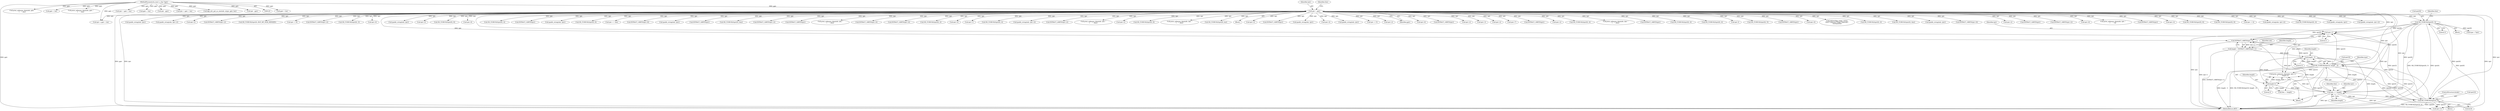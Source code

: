 digraph "0_tcpdump_ffde45acf3348f8353fb4064a1b21683ee6b5ddf@pointer" {
"1002586" [label="(Call,tptr+1)"];
"1002613" [label="(Call,ND_TCHECK2(tptr[3], 8))"];
"1002602" [label="(Call,ND_TCHECK2(tptr[3], length - 3))"];
"1002636" [label="(Call,tptr += length)"];
"1002633" [label="(Call,length-3)"];
"1002606" [label="(Call,length - 3)"];
"1002583" [label="(Call,length = EXTRACT_16BITS(tptr+1))"];
"1002585" [label="(Call,EXTRACT_16BITS(tptr+1))"];
"1002566" [label="(Call,ND_TCHECK2(tptr[0], 3))"];
"1000142" [label="(Call,tptr = pptr)"];
"1000128" [label="(MethodParameterIn,const u_char *pptr)"];
"1002611" [label="(Block,)"];
"1002483" [label="(Call,ipaddr_string(ndo, tptr))"];
"1002591" [label="(Identifier,ndo)"];
"1002288" [label="(Call,ipaddr_string(ndo, tptr+2))"];
"1002353" [label="(Call,tptr+2)"];
"1002567" [label="(Call,tptr[0])"];
"1002198" [label="(Call,EXTRACT_16BITS(tptr+2))"];
"1001642" [label="(Call,ND_TCHECK2(tptr[0], BGP_MP_NLRI_MINSIZE))"];
"1002391" [label="(Call,tptr +=8)"];
"1002246" [label="(Call,EXTRACT_32BITS(tptr+2))"];
"1000208" [label="(Call,pptr + len)"];
"1000615" [label="(Call,ND_TCHECK2(tptr[0], 3))"];
"1002613" [label="(Call,ND_TCHECK2(tptr[3], 8))"];
"1002312" [label="(Call,tptr+6)"];
"1002639" [label="(Call,tlen -= length)"];
"1002915" [label="(MethodReturn,RET)"];
"1002886" [label="(Call,print_unknown_data(ndo, pptr, \"\n\t    \", len))"];
"1002462" [label="(Call,ipaddr_string(ndo, tptr))"];
"1002261" [label="(Call,tptr+2)"];
"1002529" [label="(Call,ND_TCHECK2(tptr[0], 8))"];
"1002335" [label="(Call,tptr+6)"];
"1002578" [label="(Block,)"];
"1000128" [label="(MethodParameterIn,const u_char *pptr)"];
"1002629" [label="(Call,tptr+3)"];
"1002617" [label="(Literal,8)"];
"1002493" [label="(Call,ND_TCHECK2(tptr[0], 4))"];
"1000493" [label="(Call,EXTRACT_32BITS(tptr))"];
"1000331" [label="(Call,ipaddr_string(ndo, tptr))"];
"1002472" [label="(Call,ND_TCHECK2(tptr[0], 8))"];
"1002608" [label="(Literal,3)"];
"1001097" [label="(Call,tptr += tlen)"];
"1002602" [label="(Call,ND_TCHECK2(tptr[3], length - 3))"];
"1002250" [label="(Call,EXTRACT_16BITS(tptr+6))"];
"1000567" [label="(Call,ipaddr_string(ndo, tptr))"];
"1000357" [label="(Call,EXTRACT_32BITS(tptr))"];
"1000663" [label="(Call,ND_TCHECK2(tptr[0], tlen))"];
"1002260" [label="(Call,EXTRACT_32BITS(tptr+2))"];
"1000142" [label="(Call,tptr = pptr)"];
"1002664" [label="(Call,EXTRACT_32BITS(tptr))"];
"1002125" [label="(Call,pptr + len)"];
"1001092" [label="(Call,print_unknown_data(ndo, tptr, \"\n\t    \", tlen))"];
"1002640" [label="(Identifier,tlen)"];
"1002361" [label="(Call,EXTRACT_16BITS(tptr+4))"];
"1002584" [label="(Identifier,length)"];
"1002905" [label="(Call,print_unknown_data(ndo, pptr, \"\n\t    \", len))"];
"1002618" [label="(ControlStructure,break;)"];
"1002203" [label="(Call,EXTRACT_32BITS(tptr+4))"];
"1002155" [label="(Call,ND_TCHECK2(tptr[0], 2))"];
"1002362" [label="(Call,tptr+4)"];
"1002637" [label="(Identifier,tptr)"];
"1000206" [label="(Call,tptr < pptr + len)"];
"1002636" [label="(Call,tptr += length)"];
"1002123" [label="(Call,tptr = pptr + len)"];
"1002402" [label="(Call,tptr+1)"];
"1002588" [label="(Literal,1)"];
"1002563" [label="(Block,)"];
"1000486" [label="(Call,ND_TCHECK2(tptr[0], 4))"];
"1002207" [label="(Call,ipaddr_string(ndo, tptr+4))"];
"1002435" [label="(Call,EXTRACT_24BITS(tptr+2))"];
"1002586" [label="(Call,tptr+1)"];
"1001627" [label="(Call,pptr + len)"];
"1002556" [label="(Call,print_unknown_data(ndo, tptr, \"\n\t      \", tlen))"];
"1002373" [label="(Call,tptr+2)"];
"1000445" [label="(Call,ND_TCHECK2(tptr[0], 8))"];
"1000682" [label="(Call,print_unknown_data(ndo, tptr, \"\n\t    \", tlen))"];
"1000385" [label="(Call,ND_TCHECK2(tptr[0], len))"];
"1000130" [label="(Block,)"];
"1002436" [label="(Call,tptr+2)"];
"1000426" [label="(Call,EXTRACT_32BITS(tptr))"];
"1002540" [label="(Call,ipaddr_string(ndo, tptr))"];
"1002209" [label="(Call,tptr+4)"];
"1002607" [label="(Identifier,length)"];
"1000598" [label="(Call,ipaddr_string(ndo, tptr))"];
"1002440" [label="(Call,tptr +=5)"];
"1002225" [label="(Call,tptr+2)"];
"1002603" [label="(Call,tptr[3])"];
"1001170" [label="(Call,tptr - pptr)"];
"1002583" [label="(Call,length = EXTRACT_16BITS(tptr+1))"];
"1000144" [label="(Identifier,pptr)"];
"1002229" [label="(Call,tptr+6)"];
"1001625" [label="(Call,tptr = pptr + len)"];
"1002162" [label="(Call,EXTRACT_16BITS(tptr))"];
"1002290" [label="(Call,tptr+2)"];
"1002358" [label="(Call,tptr+3)"];
"1002247" [label="(Call,tptr+2)"];
"1002634" [label="(Identifier,length)"];
"1002319" [label="(Call,tptr+7)"];
"1001649" [label="(Call,EXTRACT_16BITS(tptr))"];
"1002304" [label="(Call,tptr+2)"];
"1002644" [label="(Call,ND_TCHECK2(tptr[0], 4))"];
"1001617" [label="(Call,print_unknown_data(ndo, tptr, \"\n\t    \", tlen))"];
"1002585" [label="(Call,EXTRACT_16BITS(tptr+1))"];
"1002606" [label="(Call,length - 3)"];
"1002614" [label="(Call,tptr[3])"];
"1000622" [label="(Call,EXTRACT_16BITS(tptr))"];
"1000557" [label="(Call,ND_TCHECK2(tptr[0], 4))"];
"1000347" [label="(Call,ND_TCHECK2(tptr[0], 4))"];
"1002095" [label="(Call,tptr-3)"];
"1002412" [label="(Call,ND_TCHECK2(tptr[0], 5))"];
"1000406" [label="(Call,EXTRACT_16BITS(tptr))"];
"1002329" [label="(Call,tptr+6)"];
"1000170" [label="(Call,tok2str(bgp_origin_values,\n\t\t\t\t\t\t\"Unknown Origin Typecode\",\n\t\t\t\t\t\ttptr[0]))"];
"1000321" [label="(Call,ND_TCHECK2(tptr[0], 4))"];
"1001073" [label="(Call,ND_TCHECK2(tptr[0], tlen))"];
"1002520" [label="(Call,ipaddr_string(ndo, tptr))"];
"1002579" [label="(Call,type = *tptr)"];
"1000200" [label="(Call,bgp_attr_get_as_size(ndo, atype, pptr, len))"];
"1002228" [label="(Call,EXTRACT_16BITS(tptr+6))"];
"1002570" [label="(Literal,3)"];
"1002627" [label="(Call,print_unknown_data(ndo, tptr+3,\"\n\t      \", length-3))"];
"1002199" [label="(Call,tptr+2)"];
"1002844" [label="(Call,EXTRACT_32BITS(tptr))"];
"1002372" [label="(Call,EXTRACT_16BITS(tptr+2))"];
"1002251" [label="(Call,tptr+6)"];
"1002572" [label="(Identifier,tlen)"];
"1002635" [label="(Literal,3)"];
"1002382" [label="(Call,print_unknown_data(ndo, tptr, \"\n\t      \", 8))"];
"1000143" [label="(Identifier,tptr)"];
"1000461" [label="(Call,EXTRACT_32BITS(tptr))"];
"1002204" [label="(Call,tptr+4)"];
"1002509" [label="(Call,ND_TCHECK2(tptr[0], 8))"];
"1002610" [label="(Identifier,type)"];
"1002633" [label="(Call,length-3)"];
"1002451" [label="(Call,ND_TCHECK2(tptr[0], 8))"];
"1001696" [label="(Call,tptr - pptr)"];
"1000542" [label="(Call,tptr +=4)"];
"1002302" [label="(Call,ipaddr_string(ndo, tptr+2))"];
"1002638" [label="(Identifier,length)"];
"1000587" [label="(Call,ND_TCHECK2(tptr[0], 4))"];
"1002566" [label="(Call,ND_TCHECK2(tptr[0], 3))"];
"1002587" [label="(Identifier,tptr)"];
"1000146" [label="(Identifier,tlen)"];
"1002503" [label="(Call,ipaddr_string(ndo, tptr))"];
"1002223" [label="(Call,ipaddr_string(ndo, tptr+2))"];
"1002586" -> "1002585"  [label="AST: "];
"1002586" -> "1002588"  [label="CFG: "];
"1002587" -> "1002586"  [label="AST: "];
"1002588" -> "1002586"  [label="AST: "];
"1002585" -> "1002586"  [label="CFG: "];
"1002586" -> "1002915"  [label="DDG: tptr"];
"1002613" -> "1002586"  [label="DDG: tptr[3]"];
"1002636" -> "1002586"  [label="DDG: tptr"];
"1002602" -> "1002586"  [label="DDG: tptr[3]"];
"1002566" -> "1002586"  [label="DDG: tptr[0]"];
"1000142" -> "1002586"  [label="DDG: tptr"];
"1002613" -> "1002611"  [label="AST: "];
"1002613" -> "1002617"  [label="CFG: "];
"1002614" -> "1002613"  [label="AST: "];
"1002617" -> "1002613"  [label="AST: "];
"1002618" -> "1002613"  [label="CFG: "];
"1002613" -> "1002915"  [label="DDG: tptr[3]"];
"1002613" -> "1002915"  [label="DDG: ND_TCHECK2(tptr[3], 8)"];
"1002613" -> "1002585"  [label="DDG: tptr[3]"];
"1002613" -> "1002602"  [label="DDG: tptr[3]"];
"1002602" -> "1002613"  [label="DDG: tptr[3]"];
"1000142" -> "1002613"  [label="DDG: tptr"];
"1002636" -> "1002613"  [label="DDG: tptr"];
"1002566" -> "1002613"  [label="DDG: tptr[0]"];
"1002613" -> "1002627"  [label="DDG: tptr[3]"];
"1002613" -> "1002629"  [label="DDG: tptr[3]"];
"1002613" -> "1002636"  [label="DDG: tptr[3]"];
"1002602" -> "1002578"  [label="AST: "];
"1002602" -> "1002606"  [label="CFG: "];
"1002603" -> "1002602"  [label="AST: "];
"1002606" -> "1002602"  [label="AST: "];
"1002610" -> "1002602"  [label="CFG: "];
"1002602" -> "1002915"  [label="DDG: ND_TCHECK2(tptr[3], length - 3)"];
"1002602" -> "1002915"  [label="DDG: tptr[3]"];
"1002602" -> "1002915"  [label="DDG: length - 3"];
"1002602" -> "1002585"  [label="DDG: tptr[3]"];
"1002636" -> "1002602"  [label="DDG: tptr"];
"1002566" -> "1002602"  [label="DDG: tptr[0]"];
"1000142" -> "1002602"  [label="DDG: tptr"];
"1002606" -> "1002602"  [label="DDG: length"];
"1002606" -> "1002602"  [label="DDG: 3"];
"1002602" -> "1002627"  [label="DDG: tptr[3]"];
"1002602" -> "1002629"  [label="DDG: tptr[3]"];
"1002602" -> "1002636"  [label="DDG: tptr[3]"];
"1002636" -> "1002578"  [label="AST: "];
"1002636" -> "1002638"  [label="CFG: "];
"1002637" -> "1002636"  [label="AST: "];
"1002638" -> "1002636"  [label="AST: "];
"1002640" -> "1002636"  [label="CFG: "];
"1002636" -> "1002915"  [label="DDG: tptr"];
"1002636" -> "1002585"  [label="DDG: tptr"];
"1002636" -> "1002627"  [label="DDG: tptr"];
"1002636" -> "1002629"  [label="DDG: tptr"];
"1002633" -> "1002636"  [label="DDG: length"];
"1002606" -> "1002636"  [label="DDG: length"];
"1002566" -> "1002636"  [label="DDG: tptr[0]"];
"1000142" -> "1002636"  [label="DDG: tptr"];
"1002633" -> "1002627"  [label="AST: "];
"1002633" -> "1002635"  [label="CFG: "];
"1002634" -> "1002633"  [label="AST: "];
"1002635" -> "1002633"  [label="AST: "];
"1002627" -> "1002633"  [label="CFG: "];
"1002633" -> "1002627"  [label="DDG: length"];
"1002633" -> "1002627"  [label="DDG: 3"];
"1002606" -> "1002633"  [label="DDG: length"];
"1002633" -> "1002639"  [label="DDG: length"];
"1002606" -> "1002608"  [label="CFG: "];
"1002607" -> "1002606"  [label="AST: "];
"1002608" -> "1002606"  [label="AST: "];
"1002606" -> "1002915"  [label="DDG: length"];
"1002583" -> "1002606"  [label="DDG: length"];
"1002606" -> "1002639"  [label="DDG: length"];
"1002583" -> "1002578"  [label="AST: "];
"1002583" -> "1002585"  [label="CFG: "];
"1002584" -> "1002583"  [label="AST: "];
"1002585" -> "1002583"  [label="AST: "];
"1002591" -> "1002583"  [label="CFG: "];
"1002583" -> "1002915"  [label="DDG: EXTRACT_16BITS(tptr+1)"];
"1002585" -> "1002583"  [label="DDG: tptr+1"];
"1002585" -> "1002915"  [label="DDG: tptr+1"];
"1002566" -> "1002585"  [label="DDG: tptr[0]"];
"1000142" -> "1002585"  [label="DDG: tptr"];
"1002566" -> "1002563"  [label="AST: "];
"1002566" -> "1002570"  [label="CFG: "];
"1002567" -> "1002566"  [label="AST: "];
"1002570" -> "1002566"  [label="AST: "];
"1002572" -> "1002566"  [label="CFG: "];
"1002566" -> "1002915"  [label="DDG: ND_TCHECK2(tptr[0], 3)"];
"1002566" -> "1002915"  [label="DDG: tptr[0]"];
"1000142" -> "1002566"  [label="DDG: tptr"];
"1002566" -> "1002579"  [label="DDG: tptr[0]"];
"1002566" -> "1002627"  [label="DDG: tptr[0]"];
"1002566" -> "1002629"  [label="DDG: tptr[0]"];
"1000142" -> "1000130"  [label="AST: "];
"1000142" -> "1000144"  [label="CFG: "];
"1000143" -> "1000142"  [label="AST: "];
"1000144" -> "1000142"  [label="AST: "];
"1000146" -> "1000142"  [label="CFG: "];
"1000142" -> "1002915"  [label="DDG: pptr"];
"1000142" -> "1002915"  [label="DDG: tptr"];
"1000128" -> "1000142"  [label="DDG: pptr"];
"1000142" -> "1000170"  [label="DDG: tptr"];
"1000142" -> "1000206"  [label="DDG: tptr"];
"1000142" -> "1000321"  [label="DDG: tptr"];
"1000142" -> "1000331"  [label="DDG: tptr"];
"1000142" -> "1000347"  [label="DDG: tptr"];
"1000142" -> "1000357"  [label="DDG: tptr"];
"1000142" -> "1000385"  [label="DDG: tptr"];
"1000142" -> "1000406"  [label="DDG: tptr"];
"1000142" -> "1000426"  [label="DDG: tptr"];
"1000142" -> "1000445"  [label="DDG: tptr"];
"1000142" -> "1000461"  [label="DDG: tptr"];
"1000142" -> "1000486"  [label="DDG: tptr"];
"1000142" -> "1000493"  [label="DDG: tptr"];
"1000142" -> "1000542"  [label="DDG: tptr"];
"1000142" -> "1000557"  [label="DDG: tptr"];
"1000142" -> "1000567"  [label="DDG: tptr"];
"1000142" -> "1000587"  [label="DDG: tptr"];
"1000142" -> "1000598"  [label="DDG: tptr"];
"1000142" -> "1000615"  [label="DDG: tptr"];
"1000142" -> "1000622"  [label="DDG: tptr"];
"1000142" -> "1000663"  [label="DDG: tptr"];
"1000142" -> "1000682"  [label="DDG: tptr"];
"1000142" -> "1001073"  [label="DDG: tptr"];
"1000142" -> "1001092"  [label="DDG: tptr"];
"1000142" -> "1001097"  [label="DDG: tptr"];
"1000142" -> "1001617"  [label="DDG: tptr"];
"1000142" -> "1001642"  [label="DDG: tptr"];
"1000142" -> "1001649"  [label="DDG: tptr"];
"1000142" -> "1002095"  [label="DDG: tptr"];
"1000142" -> "1002155"  [label="DDG: tptr"];
"1000142" -> "1002162"  [label="DDG: tptr"];
"1000142" -> "1002198"  [label="DDG: tptr"];
"1000142" -> "1002199"  [label="DDG: tptr"];
"1000142" -> "1002203"  [label="DDG: tptr"];
"1000142" -> "1002204"  [label="DDG: tptr"];
"1000142" -> "1002207"  [label="DDG: tptr"];
"1000142" -> "1002209"  [label="DDG: tptr"];
"1000142" -> "1002223"  [label="DDG: tptr"];
"1000142" -> "1002225"  [label="DDG: tptr"];
"1000142" -> "1002228"  [label="DDG: tptr"];
"1000142" -> "1002229"  [label="DDG: tptr"];
"1000142" -> "1002246"  [label="DDG: tptr"];
"1000142" -> "1002247"  [label="DDG: tptr"];
"1000142" -> "1002250"  [label="DDG: tptr"];
"1000142" -> "1002251"  [label="DDG: tptr"];
"1000142" -> "1002260"  [label="DDG: tptr"];
"1000142" -> "1002261"  [label="DDG: tptr"];
"1000142" -> "1002288"  [label="DDG: tptr"];
"1000142" -> "1002290"  [label="DDG: tptr"];
"1000142" -> "1002302"  [label="DDG: tptr"];
"1000142" -> "1002304"  [label="DDG: tptr"];
"1000142" -> "1002312"  [label="DDG: tptr"];
"1000142" -> "1002319"  [label="DDG: tptr"];
"1000142" -> "1002329"  [label="DDG: tptr"];
"1000142" -> "1002335"  [label="DDG: tptr"];
"1000142" -> "1002353"  [label="DDG: tptr"];
"1000142" -> "1002358"  [label="DDG: tptr"];
"1000142" -> "1002361"  [label="DDG: tptr"];
"1000142" -> "1002362"  [label="DDG: tptr"];
"1000142" -> "1002372"  [label="DDG: tptr"];
"1000142" -> "1002373"  [label="DDG: tptr"];
"1000142" -> "1002382"  [label="DDG: tptr"];
"1000142" -> "1002391"  [label="DDG: tptr"];
"1000142" -> "1002402"  [label="DDG: tptr"];
"1000142" -> "1002412"  [label="DDG: tptr"];
"1000142" -> "1002435"  [label="DDG: tptr"];
"1000142" -> "1002436"  [label="DDG: tptr"];
"1000142" -> "1002440"  [label="DDG: tptr"];
"1000142" -> "1002451"  [label="DDG: tptr"];
"1000142" -> "1002462"  [label="DDG: tptr"];
"1000142" -> "1002472"  [label="DDG: tptr"];
"1000142" -> "1002483"  [label="DDG: tptr"];
"1000142" -> "1002493"  [label="DDG: tptr"];
"1000142" -> "1002503"  [label="DDG: tptr"];
"1000142" -> "1002509"  [label="DDG: tptr"];
"1000142" -> "1002520"  [label="DDG: tptr"];
"1000142" -> "1002529"  [label="DDG: tptr"];
"1000142" -> "1002540"  [label="DDG: tptr"];
"1000142" -> "1002556"  [label="DDG: tptr"];
"1000142" -> "1002627"  [label="DDG: tptr"];
"1000142" -> "1002629"  [label="DDG: tptr"];
"1000142" -> "1002644"  [label="DDG: tptr"];
"1000142" -> "1002664"  [label="DDG: tptr"];
"1000142" -> "1002844"  [label="DDG: tptr"];
"1000128" -> "1000125"  [label="AST: "];
"1000128" -> "1002915"  [label="DDG: pptr"];
"1000128" -> "1000200"  [label="DDG: pptr"];
"1000128" -> "1000206"  [label="DDG: pptr"];
"1000128" -> "1000208"  [label="DDG: pptr"];
"1000128" -> "1001170"  [label="DDG: pptr"];
"1000128" -> "1001625"  [label="DDG: pptr"];
"1000128" -> "1001627"  [label="DDG: pptr"];
"1000128" -> "1001696"  [label="DDG: pptr"];
"1000128" -> "1002123"  [label="DDG: pptr"];
"1000128" -> "1002125"  [label="DDG: pptr"];
"1000128" -> "1002886"  [label="DDG: pptr"];
"1000128" -> "1002905"  [label="DDG: pptr"];
}
